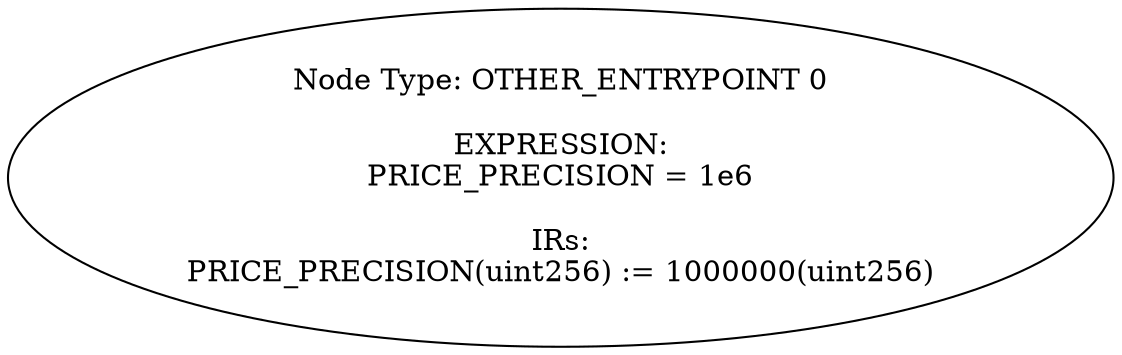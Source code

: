 digraph{
0[label="Node Type: OTHER_ENTRYPOINT 0

EXPRESSION:
PRICE_PRECISION = 1e6

IRs:
PRICE_PRECISION(uint256) := 1000000(uint256)"];
}
